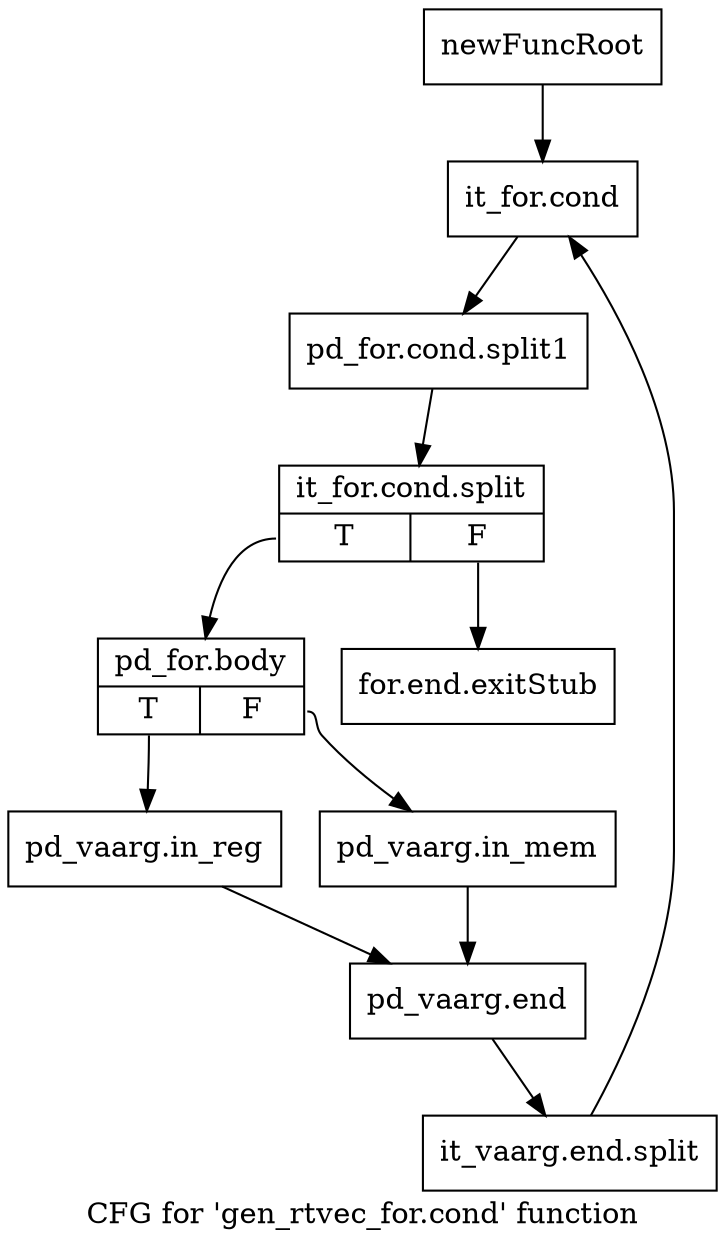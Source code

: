 digraph "CFG for 'gen_rtvec_for.cond' function" {
	label="CFG for 'gen_rtvec_for.cond' function";

	Node0xac26830 [shape=record,label="{newFuncRoot}"];
	Node0xac26830 -> Node0xac268d0;
	Node0xac26880 [shape=record,label="{for.end.exitStub}"];
	Node0xac268d0 [shape=record,label="{it_for.cond}"];
	Node0xac268d0 -> Node0xf603090;
	Node0xf603090 [shape=record,label="{pd_for.cond.split1}"];
	Node0xf603090 -> Node0xf4ad3b0;
	Node0xf4ad3b0 [shape=record,label="{it_for.cond.split|{<s0>T|<s1>F}}"];
	Node0xf4ad3b0:s0 -> Node0xac26920;
	Node0xf4ad3b0:s1 -> Node0xac26880;
	Node0xac26920 [shape=record,label="{pd_for.body|{<s0>T|<s1>F}}"];
	Node0xac26920:s0 -> Node0xac269c0;
	Node0xac26920:s1 -> Node0xac26970;
	Node0xac26970 [shape=record,label="{pd_vaarg.in_mem}"];
	Node0xac26970 -> Node0xac26a10;
	Node0xac269c0 [shape=record,label="{pd_vaarg.in_reg}"];
	Node0xac269c0 -> Node0xac26a10;
	Node0xac26a10 [shape=record,label="{pd_vaarg.end}"];
	Node0xac26a10 -> Node0xf603180;
	Node0xf603180 [shape=record,label="{it_vaarg.end.split}"];
	Node0xf603180 -> Node0xac268d0;
}
